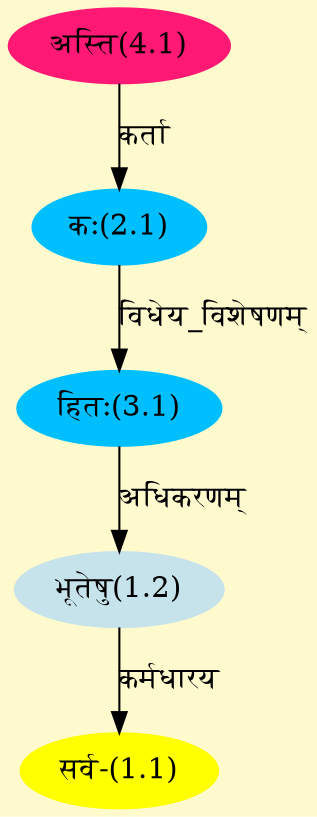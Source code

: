 digraph G{
rankdir=BT;
 compound=true;
 bgcolor="lemonchiffon1";
Node1_1 [style=filled, color="#FFFF00" label = "सर्व-(1.1)"]
Node1_2 [style=filled, color="#C6E2EB" label = "भूतेषु(1.2)"]
Node4_1 [style=filled, color="#FF1975" label = "अस्ति(4.1)"]
Node2_1 [style=filled, color="#00BFFF" label = "कः(2.1)"]
Node3_1 [style=filled, color="#00BFFF" label = "हितः(3.1)"]
/* Start of Relations section */

Node1_1 -> Node1_2 [  label="कर्मधारय"  dir="back" ]
Node1_2 -> Node3_1 [  label="अधिकरणम्"  dir="back" ]
Node2_1 -> Node4_1 [  label="कर्ता"  dir="back" ]
Node3_1 -> Node2_1 [  label="विधेय_विशेषणम्"  dir="back" ]
}
